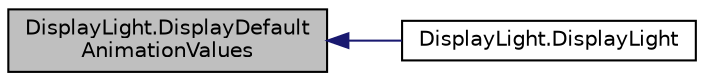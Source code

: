 digraph "DisplayLight.DisplayDefaultAnimationValues"
{
  edge [fontname="Helvetica",fontsize="10",labelfontname="Helvetica",labelfontsize="10"];
  node [fontname="Helvetica",fontsize="10",shape=record];
  rankdir="LR";
  Node4 [label="DisplayLight.DisplayDefault\lAnimationValues",height=0.2,width=0.4,color="black", fillcolor="grey75", style="filled", fontcolor="black"];
  Node4 -> Node5 [dir="back",color="midnightblue",fontsize="10",style="solid"];
  Node5 [label="DisplayLight.DisplayLight",height=0.2,width=0.4,color="black", fillcolor="white", style="filled",URL="$namespace_display_light.html#a4405713dc7552fc664d1b2d71e2ace07"];
}
